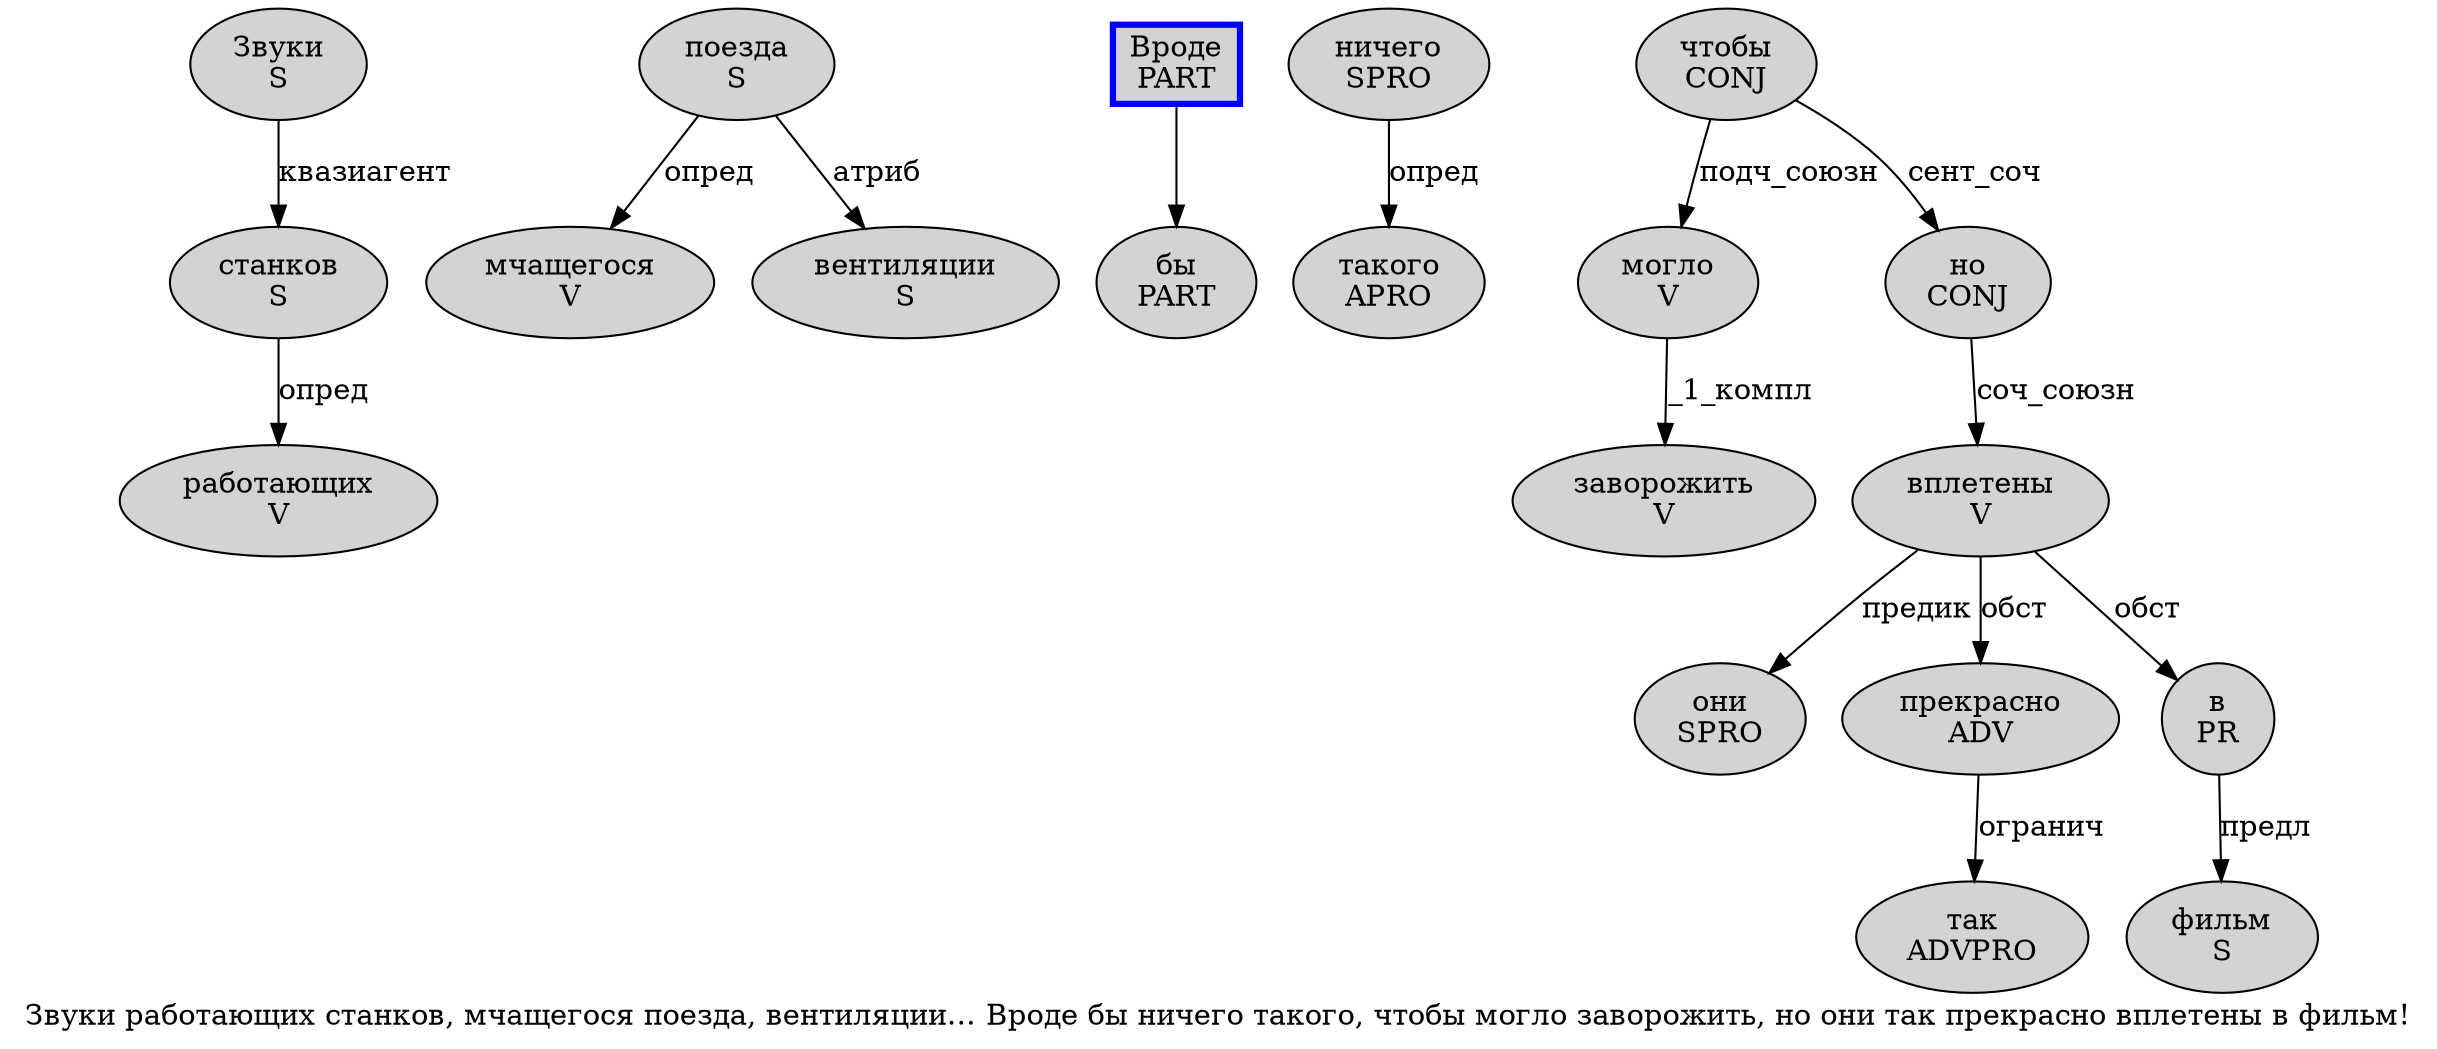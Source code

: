 digraph SENTENCE_810 {
	graph [label="Звуки работающих станков, мчащегося поезда, вентиляции… Вроде бы ничего такого, чтобы могло заворожить, но они так прекрасно вплетены в фильм!"]
	node [style=filled]
		0 [label="Звуки
S" color="" fillcolor=lightgray penwidth=1 shape=ellipse]
		1 [label="работающих
V" color="" fillcolor=lightgray penwidth=1 shape=ellipse]
		2 [label="станков
S" color="" fillcolor=lightgray penwidth=1 shape=ellipse]
		4 [label="мчащегося
V" color="" fillcolor=lightgray penwidth=1 shape=ellipse]
		5 [label="поезда
S" color="" fillcolor=lightgray penwidth=1 shape=ellipse]
		7 [label="вентиляции
S" color="" fillcolor=lightgray penwidth=1 shape=ellipse]
		9 [label="Вроде
PART" color=blue fillcolor=lightgray penwidth=3 shape=box]
		10 [label="бы
PART" color="" fillcolor=lightgray penwidth=1 shape=ellipse]
		11 [label="ничего
SPRO" color="" fillcolor=lightgray penwidth=1 shape=ellipse]
		12 [label="такого
APRO" color="" fillcolor=lightgray penwidth=1 shape=ellipse]
		14 [label="чтобы
CONJ" color="" fillcolor=lightgray penwidth=1 shape=ellipse]
		15 [label="могло
V" color="" fillcolor=lightgray penwidth=1 shape=ellipse]
		16 [label="заворожить
V" color="" fillcolor=lightgray penwidth=1 shape=ellipse]
		18 [label="но
CONJ" color="" fillcolor=lightgray penwidth=1 shape=ellipse]
		19 [label="они
SPRO" color="" fillcolor=lightgray penwidth=1 shape=ellipse]
		20 [label="так
ADVPRO" color="" fillcolor=lightgray penwidth=1 shape=ellipse]
		21 [label="прекрасно
ADV" color="" fillcolor=lightgray penwidth=1 shape=ellipse]
		22 [label="вплетены
V" color="" fillcolor=lightgray penwidth=1 shape=ellipse]
		23 [label="в
PR" color="" fillcolor=lightgray penwidth=1 shape=ellipse]
		24 [label="фильм
S" color="" fillcolor=lightgray penwidth=1 shape=ellipse]
			21 -> 20 [label="огранич"]
			9 -> 10
			2 -> 1 [label="опред"]
			5 -> 4 [label="опред"]
			5 -> 7 [label="атриб"]
			23 -> 24 [label="предл"]
			18 -> 22 [label="соч_союзн"]
			14 -> 15 [label="подч_союзн"]
			14 -> 18 [label="сент_соч"]
			0 -> 2 [label="квазиагент"]
			15 -> 16 [label="_1_компл"]
			11 -> 12 [label="опред"]
			22 -> 19 [label="предик"]
			22 -> 21 [label="обст"]
			22 -> 23 [label="обст"]
}
